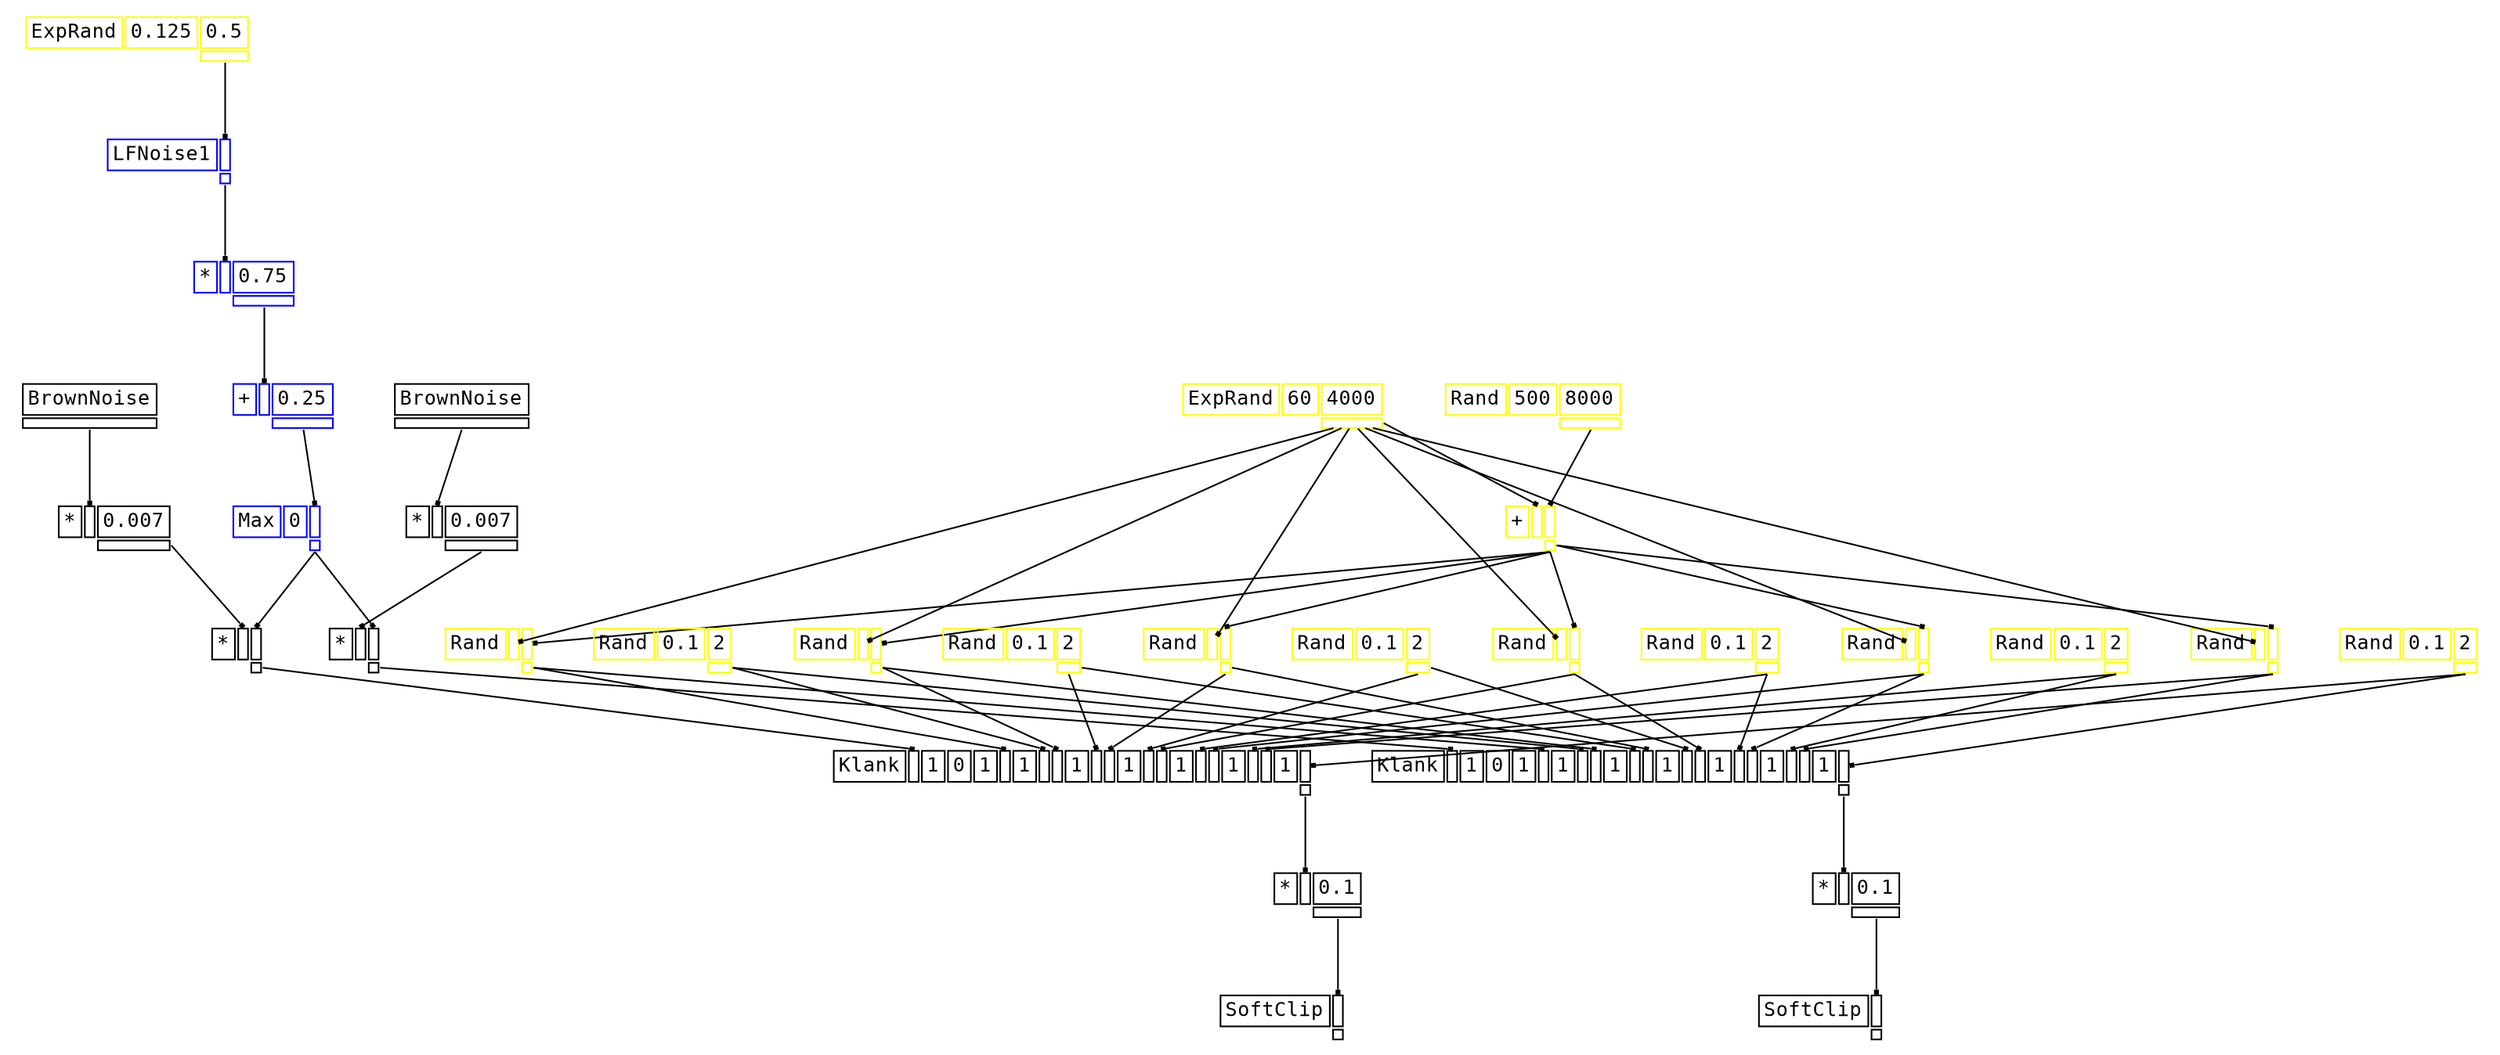 digraph Anonymous {
graph [splines=false];
node [fontsize=12,fontname="Courier"];
edge [arrowhead=box,arrowsize=0.25];
u_0[shape="plaintext",color="black",label=<<TABLE BORDER="0" CELLBORDER="1"><TR><TD>BrownNoise</TD></TR><TR><TD PORT="o_0" ID="u_0:o_0"></TD></TR></TABLE>>];
u_2[shape="plaintext",color="black",label=<<TABLE BORDER="0" CELLBORDER="1"><TR><TD>*</TD><TD PORT="i_0" ID="u_2:i_0"></TD><TD ID="u_2:K_1">0.007</TD></TR><TR><TD BORDER="0"></TD><TD BORDER="0"></TD><TD PORT="o_0" ID="u_2:o_0"></TD></TR></TABLE>>];
u_6[shape="plaintext",color="yellow",label=<<TABLE BORDER="0" CELLBORDER="1"><TR><TD>ExpRand</TD><TD ID="u_6:K_0">0.125</TD><TD ID="u_6:K_1">0.5</TD></TR><TR><TD BORDER="0"></TD><TD BORDER="0"></TD><TD PORT="o_0" ID="u_6:o_0"></TD></TR></TABLE>>];
u_7[shape="plaintext",color="blue",label=<<TABLE BORDER="0" CELLBORDER="1"><TR><TD>LFNoise1</TD><TD PORT="i_0" ID="u_7:i_0"></TD></TR><TR><TD BORDER="0"></TD><TD PORT="o_0" ID="u_7:o_0"></TD></TR></TABLE>>];
u_9[shape="plaintext",color="blue",label=<<TABLE BORDER="0" CELLBORDER="1"><TR><TD>*</TD><TD PORT="i_0" ID="u_9:i_0"></TD><TD ID="u_9:K_1">0.75</TD></TR><TR><TD BORDER="0"></TD><TD BORDER="0"></TD><TD PORT="o_0" ID="u_9:o_0"></TD></TR></TABLE>>];
u_11[shape="plaintext",color="blue",label=<<TABLE BORDER="0" CELLBORDER="1"><TR><TD>+</TD><TD PORT="i_0" ID="u_11:i_0"></TD><TD ID="u_11:K_1">0.25</TD></TR><TR><TD BORDER="0"></TD><TD BORDER="0"></TD><TD PORT="o_0" ID="u_11:o_0"></TD></TR></TABLE>>];
u_12[shape="plaintext",color="blue",label=<<TABLE BORDER="0" CELLBORDER="1"><TR><TD>Max</TD><TD ID="u_12:K_0">0</TD><TD PORT="i_1" ID="u_12:i_1"></TD></TR><TR><TD BORDER="0"></TD><TD BORDER="0"></TD><TD PORT="o_0" ID="u_12:o_0"></TD></TR></TABLE>>];
u_13[shape="plaintext",color="black",label=<<TABLE BORDER="0" CELLBORDER="1"><TR><TD>*</TD><TD PORT="i_0" ID="u_13:i_0"></TD><TD PORT="i_1" ID="u_13:i_1"></TD></TR><TR><TD BORDER="0"></TD><TD BORDER="0"></TD><TD PORT="o_0" ID="u_13:o_0"></TD></TR></TABLE>>];
u_17[shape="plaintext",color="yellow",label=<<TABLE BORDER="0" CELLBORDER="1"><TR><TD>ExpRand</TD><TD ID="u_17:K_0">60</TD><TD ID="u_17:K_1">4000</TD></TR><TR><TD BORDER="0"></TD><TD BORDER="0"></TD><TD PORT="o_0" ID="u_17:o_0"></TD></TR></TABLE>>];
u_20[shape="plaintext",color="yellow",label=<<TABLE BORDER="0" CELLBORDER="1"><TR><TD>Rand</TD><TD ID="u_20:K_0">500</TD><TD ID="u_20:K_1">8000</TD></TR><TR><TD BORDER="0"></TD><TD BORDER="0"></TD><TD PORT="o_0" ID="u_20:o_0"></TD></TR></TABLE>>];
u_21[shape="plaintext",color="yellow",label=<<TABLE BORDER="0" CELLBORDER="1"><TR><TD>+</TD><TD PORT="i_0" ID="u_21:i_0"></TD><TD PORT="i_1" ID="u_21:i_1"></TD></TR><TR><TD BORDER="0"></TD><TD BORDER="0"></TD><TD PORT="o_0" ID="u_21:o_0"></TD></TR></TABLE>>];
u_22[shape="plaintext",color="yellow",label=<<TABLE BORDER="0" CELLBORDER="1"><TR><TD>Rand</TD><TD PORT="i_0" ID="u_22:i_0"></TD><TD PORT="i_1" ID="u_22:i_1"></TD></TR><TR><TD BORDER="0"></TD><TD BORDER="0"></TD><TD PORT="o_0" ID="u_22:o_0"></TD></TR></TABLE>>];
u_25[shape="plaintext",color="yellow",label=<<TABLE BORDER="0" CELLBORDER="1"><TR><TD>Rand</TD><TD ID="u_25:K_0">0.1</TD><TD ID="u_25:K_1">2</TD></TR><TR><TD BORDER="0"></TD><TD BORDER="0"></TD><TD PORT="o_0" ID="u_25:o_0"></TD></TR></TABLE>>];
u_26[shape="plaintext",color="yellow",label=<<TABLE BORDER="0" CELLBORDER="1"><TR><TD>Rand</TD><TD PORT="i_0" ID="u_26:i_0"></TD><TD PORT="i_1" ID="u_26:i_1"></TD></TR><TR><TD BORDER="0"></TD><TD BORDER="0"></TD><TD PORT="o_0" ID="u_26:o_0"></TD></TR></TABLE>>];
u_27[shape="plaintext",color="yellow",label=<<TABLE BORDER="0" CELLBORDER="1"><TR><TD>Rand</TD><TD ID="u_27:K_0">0.1</TD><TD ID="u_27:K_1">2</TD></TR><TR><TD BORDER="0"></TD><TD BORDER="0"></TD><TD PORT="o_0" ID="u_27:o_0"></TD></TR></TABLE>>];
u_28[shape="plaintext",color="yellow",label=<<TABLE BORDER="0" CELLBORDER="1"><TR><TD>Rand</TD><TD PORT="i_0" ID="u_28:i_0"></TD><TD PORT="i_1" ID="u_28:i_1"></TD></TR><TR><TD BORDER="0"></TD><TD BORDER="0"></TD><TD PORT="o_0" ID="u_28:o_0"></TD></TR></TABLE>>];
u_29[shape="plaintext",color="yellow",label=<<TABLE BORDER="0" CELLBORDER="1"><TR><TD>Rand</TD><TD ID="u_29:K_0">0.1</TD><TD ID="u_29:K_1">2</TD></TR><TR><TD BORDER="0"></TD><TD BORDER="0"></TD><TD PORT="o_0" ID="u_29:o_0"></TD></TR></TABLE>>];
u_30[shape="plaintext",color="yellow",label=<<TABLE BORDER="0" CELLBORDER="1"><TR><TD>Rand</TD><TD PORT="i_0" ID="u_30:i_0"></TD><TD PORT="i_1" ID="u_30:i_1"></TD></TR><TR><TD BORDER="0"></TD><TD BORDER="0"></TD><TD PORT="o_0" ID="u_30:o_0"></TD></TR></TABLE>>];
u_31[shape="plaintext",color="yellow",label=<<TABLE BORDER="0" CELLBORDER="1"><TR><TD>Rand</TD><TD ID="u_31:K_0">0.1</TD><TD ID="u_31:K_1">2</TD></TR><TR><TD BORDER="0"></TD><TD BORDER="0"></TD><TD PORT="o_0" ID="u_31:o_0"></TD></TR></TABLE>>];
u_32[shape="plaintext",color="yellow",label=<<TABLE BORDER="0" CELLBORDER="1"><TR><TD>Rand</TD><TD PORT="i_0" ID="u_32:i_0"></TD><TD PORT="i_1" ID="u_32:i_1"></TD></TR><TR><TD BORDER="0"></TD><TD BORDER="0"></TD><TD PORT="o_0" ID="u_32:o_0"></TD></TR></TABLE>>];
u_33[shape="plaintext",color="yellow",label=<<TABLE BORDER="0" CELLBORDER="1"><TR><TD>Rand</TD><TD ID="u_33:K_0">0.1</TD><TD ID="u_33:K_1">2</TD></TR><TR><TD BORDER="0"></TD><TD BORDER="0"></TD><TD PORT="o_0" ID="u_33:o_0"></TD></TR></TABLE>>];
u_34[shape="plaintext",color="yellow",label=<<TABLE BORDER="0" CELLBORDER="1"><TR><TD>Rand</TD><TD PORT="i_0" ID="u_34:i_0"></TD><TD PORT="i_1" ID="u_34:i_1"></TD></TR><TR><TD BORDER="0"></TD><TD BORDER="0"></TD><TD PORT="o_0" ID="u_34:o_0"></TD></TR></TABLE>>];
u_35[shape="plaintext",color="yellow",label=<<TABLE BORDER="0" CELLBORDER="1"><TR><TD>Rand</TD><TD ID="u_35:K_0">0.1</TD><TD ID="u_35:K_1">2</TD></TR><TR><TD BORDER="0"></TD><TD BORDER="0"></TD><TD PORT="o_0" ID="u_35:o_0"></TD></TR></TABLE>>];
u_36[shape="plaintext",color="black",label=<<TABLE BORDER="0" CELLBORDER="1"><TR><TD>Klank</TD><TD PORT="i_0" ID="u_36:i_0"></TD><TD ID="u_36:K_1">1</TD><TD ID="u_36:K_2">0</TD><TD ID="u_36:K_3">1</TD><TD PORT="i_4" ID="u_36:i_4"></TD><TD ID="u_36:K_5">1</TD><TD PORT="i_6" ID="u_36:i_6"></TD><TD PORT="i_7" ID="u_36:i_7"></TD><TD ID="u_36:K_8">1</TD><TD PORT="i_9" ID="u_36:i_9"></TD><TD PORT="i_10" ID="u_36:i_10"></TD><TD ID="u_36:K_11">1</TD><TD PORT="i_12" ID="u_36:i_12"></TD><TD PORT="i_13" ID="u_36:i_13"></TD><TD ID="u_36:K_14">1</TD><TD PORT="i_15" ID="u_36:i_15"></TD><TD PORT="i_16" ID="u_36:i_16"></TD><TD ID="u_36:K_17">1</TD><TD PORT="i_18" ID="u_36:i_18"></TD><TD PORT="i_19" ID="u_36:i_19"></TD><TD ID="u_36:K_20">1</TD><TD PORT="i_21" ID="u_36:i_21"></TD></TR><TR><TD BORDER="0"></TD><TD BORDER="0"></TD><TD BORDER="0"></TD><TD BORDER="0"></TD><TD BORDER="0"></TD><TD BORDER="0"></TD><TD BORDER="0"></TD><TD BORDER="0"></TD><TD BORDER="0"></TD><TD BORDER="0"></TD><TD BORDER="0"></TD><TD BORDER="0"></TD><TD BORDER="0"></TD><TD BORDER="0"></TD><TD BORDER="0"></TD><TD BORDER="0"></TD><TD BORDER="0"></TD><TD BORDER="0"></TD><TD BORDER="0"></TD><TD BORDER="0"></TD><TD BORDER="0"></TD><TD BORDER="0"></TD><TD PORT="o_0" ID="u_36:o_0"></TD></TR></TABLE>>];
u_37[shape="plaintext",color="black",label=<<TABLE BORDER="0" CELLBORDER="1"><TR><TD>*</TD><TD PORT="i_0" ID="u_37:i_0"></TD><TD ID="u_37:K_1">0.1</TD></TR><TR><TD BORDER="0"></TD><TD BORDER="0"></TD><TD PORT="o_0" ID="u_37:o_0"></TD></TR></TABLE>>];
u_38[shape="plaintext",color="black",label=<<TABLE BORDER="0" CELLBORDER="1"><TR><TD>SoftClip</TD><TD PORT="i_0" ID="u_38:i_0"></TD></TR><TR><TD BORDER="0"></TD><TD PORT="o_0" ID="u_38:o_0"></TD></TR></TABLE>>];
u_39[shape="plaintext",color="black",label=<<TABLE BORDER="0" CELLBORDER="1"><TR><TD>BrownNoise</TD></TR><TR><TD PORT="o_0" ID="u_39:o_0"></TD></TR></TABLE>>];
u_40[shape="plaintext",color="black",label=<<TABLE BORDER="0" CELLBORDER="1"><TR><TD>*</TD><TD PORT="i_0" ID="u_40:i_0"></TD><TD ID="u_40:K_1">0.007</TD></TR><TR><TD BORDER="0"></TD><TD BORDER="0"></TD><TD PORT="o_0" ID="u_40:o_0"></TD></TR></TABLE>>];
u_41[shape="plaintext",color="black",label=<<TABLE BORDER="0" CELLBORDER="1"><TR><TD>*</TD><TD PORT="i_0" ID="u_41:i_0"></TD><TD PORT="i_1" ID="u_41:i_1"></TD></TR><TR><TD BORDER="0"></TD><TD BORDER="0"></TD><TD PORT="o_0" ID="u_41:o_0"></TD></TR></TABLE>>];
u_42[shape="plaintext",color="black",label=<<TABLE BORDER="0" CELLBORDER="1"><TR><TD>Klank</TD><TD PORT="i_0" ID="u_42:i_0"></TD><TD ID="u_42:K_1">1</TD><TD ID="u_42:K_2">0</TD><TD ID="u_42:K_3">1</TD><TD PORT="i_4" ID="u_42:i_4"></TD><TD ID="u_42:K_5">1</TD><TD PORT="i_6" ID="u_42:i_6"></TD><TD PORT="i_7" ID="u_42:i_7"></TD><TD ID="u_42:K_8">1</TD><TD PORT="i_9" ID="u_42:i_9"></TD><TD PORT="i_10" ID="u_42:i_10"></TD><TD ID="u_42:K_11">1</TD><TD PORT="i_12" ID="u_42:i_12"></TD><TD PORT="i_13" ID="u_42:i_13"></TD><TD ID="u_42:K_14">1</TD><TD PORT="i_15" ID="u_42:i_15"></TD><TD PORT="i_16" ID="u_42:i_16"></TD><TD ID="u_42:K_17">1</TD><TD PORT="i_18" ID="u_42:i_18"></TD><TD PORT="i_19" ID="u_42:i_19"></TD><TD ID="u_42:K_20">1</TD><TD PORT="i_21" ID="u_42:i_21"></TD></TR><TR><TD BORDER="0"></TD><TD BORDER="0"></TD><TD BORDER="0"></TD><TD BORDER="0"></TD><TD BORDER="0"></TD><TD BORDER="0"></TD><TD BORDER="0"></TD><TD BORDER="0"></TD><TD BORDER="0"></TD><TD BORDER="0"></TD><TD BORDER="0"></TD><TD BORDER="0"></TD><TD BORDER="0"></TD><TD BORDER="0"></TD><TD BORDER="0"></TD><TD BORDER="0"></TD><TD BORDER="0"></TD><TD BORDER="0"></TD><TD BORDER="0"></TD><TD BORDER="0"></TD><TD BORDER="0"></TD><TD BORDER="0"></TD><TD PORT="o_0" ID="u_42:o_0"></TD></TR></TABLE>>];
u_43[shape="plaintext",color="black",label=<<TABLE BORDER="0" CELLBORDER="1"><TR><TD>*</TD><TD PORT="i_0" ID="u_43:i_0"></TD><TD ID="u_43:K_1">0.1</TD></TR><TR><TD BORDER="0"></TD><TD BORDER="0"></TD><TD PORT="o_0" ID="u_43:o_0"></TD></TR></TABLE>>];
u_44[shape="plaintext",color="black",label=<<TABLE BORDER="0" CELLBORDER="1"><TR><TD>SoftClip</TD><TD PORT="i_0" ID="u_44:i_0"></TD></TR><TR><TD BORDER="0"></TD><TD PORT="o_0" ID="u_44:o_0"></TD></TR></TABLE>>];
u_0:o_0 -> u_2:i_0;
u_6:o_0 -> u_7:i_0;
u_7:o_0 -> u_9:i_0;
u_9:o_0 -> u_11:i_0;
u_11:o_0 -> u_12:i_1;
u_2:o_0 -> u_13:i_0;
u_12:o_0 -> u_13:i_1;
u_17:o_0 -> u_21:i_0;
u_20:o_0 -> u_21:i_1;
u_17:o_0 -> u_22:i_0;
u_21:o_0 -> u_22:i_1;
u_17:o_0 -> u_26:i_0;
u_21:o_0 -> u_26:i_1;
u_17:o_0 -> u_28:i_0;
u_21:o_0 -> u_28:i_1;
u_17:o_0 -> u_30:i_0;
u_21:o_0 -> u_30:i_1;
u_17:o_0 -> u_32:i_0;
u_21:o_0 -> u_32:i_1;
u_17:o_0 -> u_34:i_0;
u_21:o_0 -> u_34:i_1;
u_13:o_0 -> u_36:i_0;
u_22:o_0 -> u_36:i_4;
u_25:o_0 -> u_36:i_6;
u_26:o_0 -> u_36:i_7;
u_27:o_0 -> u_36:i_9;
u_28:o_0 -> u_36:i_10;
u_29:o_0 -> u_36:i_12;
u_30:o_0 -> u_36:i_13;
u_31:o_0 -> u_36:i_15;
u_32:o_0 -> u_36:i_16;
u_33:o_0 -> u_36:i_18;
u_34:o_0 -> u_36:i_19;
u_35:o_0 -> u_36:i_21;
u_36:o_0 -> u_37:i_0;
u_37:o_0 -> u_38:i_0;
u_39:o_0 -> u_40:i_0;
u_40:o_0 -> u_41:i_0;
u_12:o_0 -> u_41:i_1;
u_41:o_0 -> u_42:i_0;
u_22:o_0 -> u_42:i_4;
u_25:o_0 -> u_42:i_6;
u_26:o_0 -> u_42:i_7;
u_27:o_0 -> u_42:i_9;
u_28:o_0 -> u_42:i_10;
u_29:o_0 -> u_42:i_12;
u_30:o_0 -> u_42:i_13;
u_31:o_0 -> u_42:i_15;
u_32:o_0 -> u_42:i_16;
u_33:o_0 -> u_42:i_18;
u_34:o_0 -> u_42:i_19;
u_35:o_0 -> u_42:i_21;
u_42:o_0 -> u_43:i_0;
u_43:o_0 -> u_44:i_0;
}
